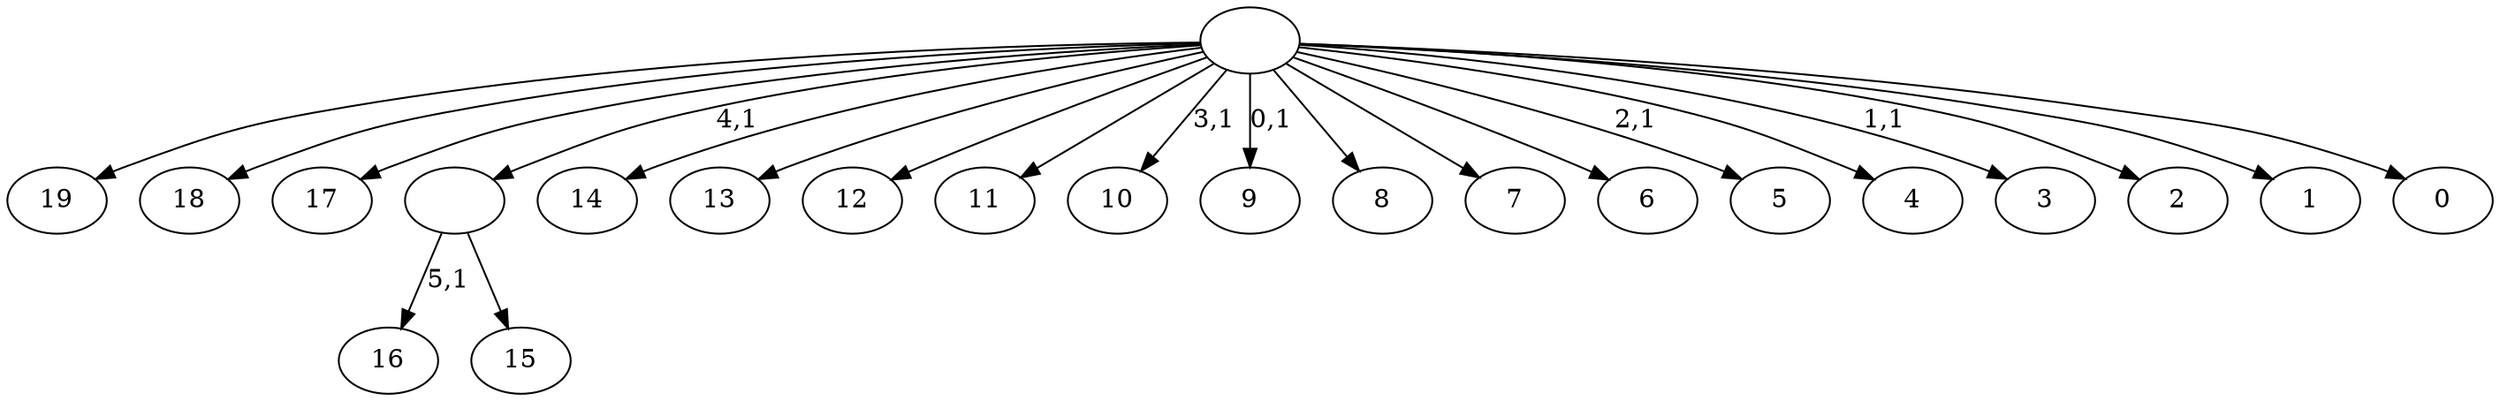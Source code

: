 digraph T {
	26 [label="19"]
	25 [label="18"]
	24 [label="17"]
	23 [label="16"]
	21 [label="15"]
	20 [label=""]
	19 [label="14"]
	18 [label="13"]
	17 [label="12"]
	16 [label="11"]
	15 [label="10"]
	13 [label="9"]
	11 [label="8"]
	10 [label="7"]
	9 [label="6"]
	8 [label="5"]
	6 [label="4"]
	5 [label="3"]
	3 [label="2"]
	2 [label="1"]
	1 [label="0"]
	0 [label=""]
	20 -> 23 [label="5,1"]
	20 -> 21 [label=""]
	0 -> 5 [label="1,1"]
	0 -> 8 [label="2,1"]
	0 -> 13 [label="0,1"]
	0 -> 15 [label="3,1"]
	0 -> 26 [label=""]
	0 -> 25 [label=""]
	0 -> 24 [label=""]
	0 -> 20 [label="4,1"]
	0 -> 19 [label=""]
	0 -> 18 [label=""]
	0 -> 17 [label=""]
	0 -> 16 [label=""]
	0 -> 11 [label=""]
	0 -> 10 [label=""]
	0 -> 9 [label=""]
	0 -> 6 [label=""]
	0 -> 3 [label=""]
	0 -> 2 [label=""]
	0 -> 1 [label=""]
}
